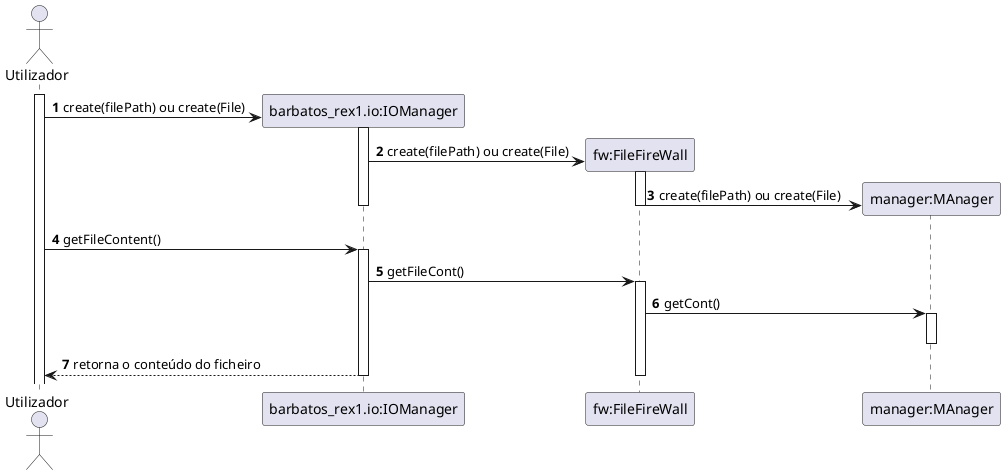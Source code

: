 @startuml

actor Utilizador as u

participant "barbatos_rex1.io:IOManager" as barbatos_rex1.io
participant "fw:FileFireWall" as fw
participant "manager:MAnager" as man

autonumber
activate u
u->barbatos_rex1.io** :create(filePath) ou create(File)
activate barbatos_rex1.io
barbatos_rex1.io->fw**:create(filePath) ou create(File)
activate fw
fw->man**:create(filePath) ou create(File)
deactivate
deactivate
u->barbatos_rex1.io: getFileContent()
activate barbatos_rex1.io
barbatos_rex1.io->fw:getFileCont()
activate fw
fw->man:getCont()
activate man
deactivate
barbatos_rex1.io-->u: retorna o conteúdo do ficheiro
deactivate
deactivate

@enduml